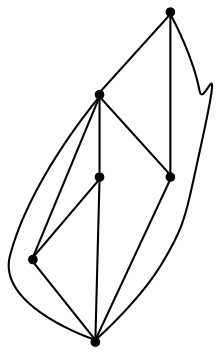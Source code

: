 graph {
  node [shape=point,comment="{\"directed\":false,\"doi\":\"10.1007/978-3-319-03841-4_8\",\"figure\":\"3 (3)\"}"]

  v0 [pos="1765.0818927471396,1135.054523242095"]
  v1 [pos="1517.6075887366417,1050.0364407802047"]
  v2 [pos="1703.2122351338394,1050.0364407802047"]
  v3 [pos="1703.2122351338396,1220.0769297351053"]
  v4 [pos="1455.7380583716567,1135.054523242095"]
  v5 [pos="1517.607588736642,1220.0769297351053"]

  v0 -- v1 [id="-1",pos="1765.0818927471396,1135.054523242095 1517.6075887366417,1050.0364407802047 1517.6075887366417,1050.0364407802047 1517.6075887366417,1050.0364407802047"]
  v4 -- v1 [id="-2",pos="1455.7380583716567,1135.054523242095 1517.6075887366417,1050.0364407802047 1517.6075887366417,1050.0364407802047 1517.6075887366417,1050.0364407802047"]
  v4 -- v0 [id="-3",pos="1455.7380583716567,1135.054523242095 1765.0818927471396,1135.054523242095 1765.0818927471396,1135.054523242095 1765.0818927471396,1135.054523242095"]
  v5 -- v4 [id="-4",pos="1517.607588736642,1220.0769297351053 1455.7380583716567,1135.054523242095 1455.7380583716567,1135.054523242095 1455.7380583716567,1135.054523242095"]
  v5 -- v0 [id="-5",pos="1517.607588736642,1220.0769297351053 1765.0818927471396,1135.054523242095 1765.0818927471396,1135.054523242095 1765.0818927471396,1135.054523242095"]
  v5 -- v3 [id="-6",pos="1517.607588736642,1220.0769297351053 1703.2122351338396,1220.0769297351053 1703.2122351338396,1220.0769297351053 1703.2122351338396,1220.0769297351053"]
  v1 -- v2 [id="-7",pos="1517.6075887366417,1050.0364407802047 1703.2122351338394,1050.0364407802047 1703.2122351338394,1050.0364407802047 1703.2122351338394,1050.0364407802047"]
  v3 -- v4 [id="-8",pos="1703.2122351338396,1220.0769297351053 1455.7380583716567,1135.054523242095 1455.7380583716567,1135.054523242095 1455.7380583716567,1135.054523242095"]
  v2 -- v4 [id="-9",pos="1703.2122351338394,1050.0364407802047 1455.7380583716567,1135.054523242095 1455.7380583716567,1135.054523242095 1455.7380583716567,1135.054523242095"]
  v0 -- v3 [id="-10",pos="1765.0818927471396,1135.054523242095 1703.2122351338396,1220.0769297351053 1703.2122351338396,1220.0769297351053 1703.2122351338396,1220.0769297351053"]
  v0 -- v2 [id="-11",pos="1765.0818927471396,1135.054523242095 1703.2122351338394,1050.0364407802047 1703.2122351338394,1050.0364407802047 1703.2122351338394,1050.0364407802047"]
}